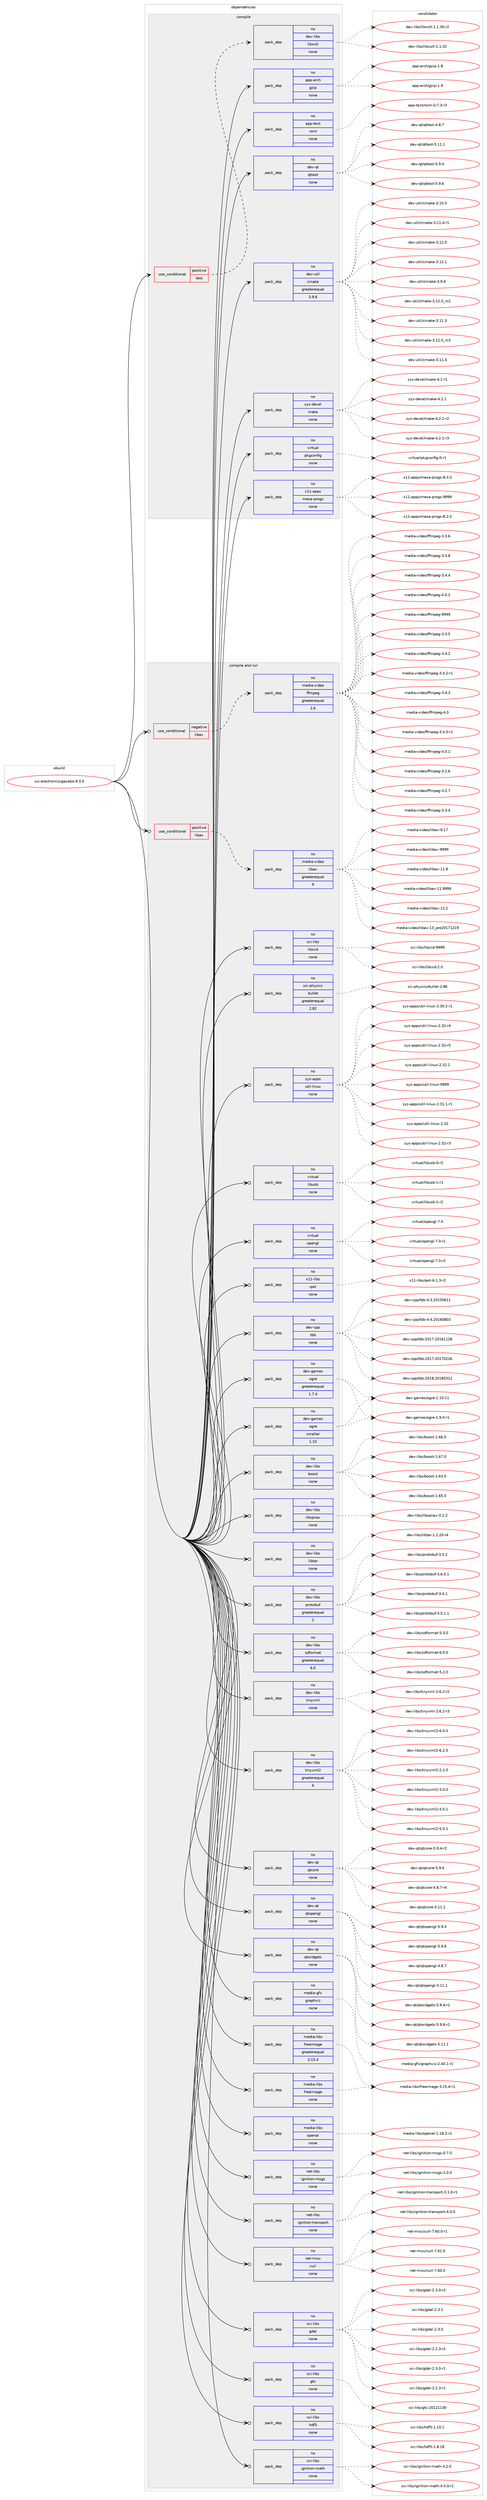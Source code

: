 digraph prolog {

# *************
# Graph options
# *************

newrank=true;
concentrate=true;
compound=true;
graph [rankdir=LR,fontname=Helvetica,fontsize=10,ranksep=1.5];#, ranksep=2.5, nodesep=0.2];
edge  [arrowhead=vee];
node  [fontname=Helvetica,fontsize=10];

# **********
# The ebuild
# **********

subgraph cluster_leftcol {
color=gray;
rank=same;
label=<<i>ebuild</i>>;
id [label="sci-electronics/gazebo-9.3.0", color=red, width=4, href="../sci-electronics/gazebo-9.3.0.svg"];
}

# ****************
# The dependencies
# ****************

subgraph cluster_midcol {
color=gray;
label=<<i>dependencies</i>>;
subgraph cluster_compile {
fillcolor="#eeeeee";
style=filled;
label=<<i>compile</i>>;
subgraph cond61 {
dependency268 [label=<<TABLE BORDER="0" CELLBORDER="1" CELLSPACING="0" CELLPADDING="4"><TR><TD ROWSPAN="3" CELLPADDING="10">use_conditional</TD></TR><TR><TD>positive</TD></TR><TR><TD>test</TD></TR></TABLE>>, shape=none, color=red];
subgraph pack205 {
dependency269 [label=<<TABLE BORDER="0" CELLBORDER="1" CELLSPACING="0" CELLPADDING="4" WIDTH="220"><TR><TD ROWSPAN="6" CELLPADDING="30">pack_dep</TD></TR><TR><TD WIDTH="110">no</TD></TR><TR><TD>dev-libs</TD></TR><TR><TD>libxslt</TD></TR><TR><TD>none</TD></TR><TR><TD></TD></TR></TABLE>>, shape=none, color=blue];
}
dependency268:e -> dependency269:w [weight=20,style="dashed",arrowhead="vee"];
}
id:e -> dependency268:w [weight=20,style="solid",arrowhead="vee"];
subgraph pack206 {
dependency270 [label=<<TABLE BORDER="0" CELLBORDER="1" CELLSPACING="0" CELLPADDING="4" WIDTH="220"><TR><TD ROWSPAN="6" CELLPADDING="30">pack_dep</TD></TR><TR><TD WIDTH="110">no</TD></TR><TR><TD>app-arch</TD></TR><TR><TD>gzip</TD></TR><TR><TD>none</TD></TR><TR><TD></TD></TR></TABLE>>, shape=none, color=blue];
}
id:e -> dependency270:w [weight=20,style="solid",arrowhead="vee"];
subgraph pack207 {
dependency271 [label=<<TABLE BORDER="0" CELLBORDER="1" CELLSPACING="0" CELLPADDING="4" WIDTH="220"><TR><TD ROWSPAN="6" CELLPADDING="30">pack_dep</TD></TR><TR><TD WIDTH="110">no</TD></TR><TR><TD>app-text</TD></TR><TR><TD>ronn</TD></TR><TR><TD>none</TD></TR><TR><TD></TD></TR></TABLE>>, shape=none, color=blue];
}
id:e -> dependency271:w [weight=20,style="solid",arrowhead="vee"];
subgraph pack208 {
dependency272 [label=<<TABLE BORDER="0" CELLBORDER="1" CELLSPACING="0" CELLPADDING="4" WIDTH="220"><TR><TD ROWSPAN="6" CELLPADDING="30">pack_dep</TD></TR><TR><TD WIDTH="110">no</TD></TR><TR><TD>dev-qt</TD></TR><TR><TD>qttest</TD></TR><TR><TD>none</TD></TR><TR><TD></TD></TR></TABLE>>, shape=none, color=blue];
}
id:e -> dependency272:w [weight=20,style="solid",arrowhead="vee"];
subgraph pack209 {
dependency273 [label=<<TABLE BORDER="0" CELLBORDER="1" CELLSPACING="0" CELLPADDING="4" WIDTH="220"><TR><TD ROWSPAN="6" CELLPADDING="30">pack_dep</TD></TR><TR><TD WIDTH="110">no</TD></TR><TR><TD>dev-util</TD></TR><TR><TD>cmake</TD></TR><TR><TD>greaterequal</TD></TR><TR><TD>3.9.6</TD></TR></TABLE>>, shape=none, color=blue];
}
id:e -> dependency273:w [weight=20,style="solid",arrowhead="vee"];
subgraph pack210 {
dependency274 [label=<<TABLE BORDER="0" CELLBORDER="1" CELLSPACING="0" CELLPADDING="4" WIDTH="220"><TR><TD ROWSPAN="6" CELLPADDING="30">pack_dep</TD></TR><TR><TD WIDTH="110">no</TD></TR><TR><TD>sys-devel</TD></TR><TR><TD>make</TD></TR><TR><TD>none</TD></TR><TR><TD></TD></TR></TABLE>>, shape=none, color=blue];
}
id:e -> dependency274:w [weight=20,style="solid",arrowhead="vee"];
subgraph pack211 {
dependency275 [label=<<TABLE BORDER="0" CELLBORDER="1" CELLSPACING="0" CELLPADDING="4" WIDTH="220"><TR><TD ROWSPAN="6" CELLPADDING="30">pack_dep</TD></TR><TR><TD WIDTH="110">no</TD></TR><TR><TD>virtual</TD></TR><TR><TD>pkgconfig</TD></TR><TR><TD>none</TD></TR><TR><TD></TD></TR></TABLE>>, shape=none, color=blue];
}
id:e -> dependency275:w [weight=20,style="solid",arrowhead="vee"];
subgraph pack212 {
dependency276 [label=<<TABLE BORDER="0" CELLBORDER="1" CELLSPACING="0" CELLPADDING="4" WIDTH="220"><TR><TD ROWSPAN="6" CELLPADDING="30">pack_dep</TD></TR><TR><TD WIDTH="110">no</TD></TR><TR><TD>x11-apps</TD></TR><TR><TD>mesa-progs</TD></TR><TR><TD>none</TD></TR><TR><TD></TD></TR></TABLE>>, shape=none, color=blue];
}
id:e -> dependency276:w [weight=20,style="solid",arrowhead="vee"];
}
subgraph cluster_compileandrun {
fillcolor="#eeeeee";
style=filled;
label=<<i>compile and run</i>>;
subgraph cond62 {
dependency277 [label=<<TABLE BORDER="0" CELLBORDER="1" CELLSPACING="0" CELLPADDING="4"><TR><TD ROWSPAN="3" CELLPADDING="10">use_conditional</TD></TR><TR><TD>negative</TD></TR><TR><TD>libav</TD></TR></TABLE>>, shape=none, color=red];
subgraph pack213 {
dependency278 [label=<<TABLE BORDER="0" CELLBORDER="1" CELLSPACING="0" CELLPADDING="4" WIDTH="220"><TR><TD ROWSPAN="6" CELLPADDING="30">pack_dep</TD></TR><TR><TD WIDTH="110">no</TD></TR><TR><TD>media-video</TD></TR><TR><TD>ffmpeg</TD></TR><TR><TD>greaterequal</TD></TR><TR><TD>2.6</TD></TR></TABLE>>, shape=none, color=blue];
}
dependency277:e -> dependency278:w [weight=20,style="dashed",arrowhead="vee"];
}
id:e -> dependency277:w [weight=20,style="solid",arrowhead="odotvee"];
subgraph cond63 {
dependency279 [label=<<TABLE BORDER="0" CELLBORDER="1" CELLSPACING="0" CELLPADDING="4"><TR><TD ROWSPAN="3" CELLPADDING="10">use_conditional</TD></TR><TR><TD>positive</TD></TR><TR><TD>libav</TD></TR></TABLE>>, shape=none, color=red];
subgraph pack214 {
dependency280 [label=<<TABLE BORDER="0" CELLBORDER="1" CELLSPACING="0" CELLPADDING="4" WIDTH="220"><TR><TD ROWSPAN="6" CELLPADDING="30">pack_dep</TD></TR><TR><TD WIDTH="110">no</TD></TR><TR><TD>media-video</TD></TR><TR><TD>libav</TD></TR><TR><TD>greaterequal</TD></TR><TR><TD>9</TD></TR></TABLE>>, shape=none, color=blue];
}
dependency279:e -> dependency280:w [weight=20,style="dashed",arrowhead="vee"];
}
id:e -> dependency279:w [weight=20,style="solid",arrowhead="odotvee"];
subgraph pack215 {
dependency281 [label=<<TABLE BORDER="0" CELLBORDER="1" CELLSPACING="0" CELLPADDING="4" WIDTH="220"><TR><TD ROWSPAN="6" CELLPADDING="30">pack_dep</TD></TR><TR><TD WIDTH="110">no</TD></TR><TR><TD>dev-cpp</TD></TR><TR><TD>tbb</TD></TR><TR><TD>none</TD></TR><TR><TD></TD></TR></TABLE>>, shape=none, color=blue];
}
id:e -> dependency281:w [weight=20,style="solid",arrowhead="odotvee"];
subgraph pack216 {
dependency282 [label=<<TABLE BORDER="0" CELLBORDER="1" CELLSPACING="0" CELLPADDING="4" WIDTH="220"><TR><TD ROWSPAN="6" CELLPADDING="30">pack_dep</TD></TR><TR><TD WIDTH="110">no</TD></TR><TR><TD>dev-games</TD></TR><TR><TD>ogre</TD></TR><TR><TD>greaterequal</TD></TR><TR><TD>1.7.4</TD></TR></TABLE>>, shape=none, color=blue];
}
id:e -> dependency282:w [weight=20,style="solid",arrowhead="odotvee"];
subgraph pack217 {
dependency283 [label=<<TABLE BORDER="0" CELLBORDER="1" CELLSPACING="0" CELLPADDING="4" WIDTH="220"><TR><TD ROWSPAN="6" CELLPADDING="30">pack_dep</TD></TR><TR><TD WIDTH="110">no</TD></TR><TR><TD>dev-games</TD></TR><TR><TD>ogre</TD></TR><TR><TD>smaller</TD></TR><TR><TD>1.10</TD></TR></TABLE>>, shape=none, color=blue];
}
id:e -> dependency283:w [weight=20,style="solid",arrowhead="odotvee"];
subgraph pack218 {
dependency284 [label=<<TABLE BORDER="0" CELLBORDER="1" CELLSPACING="0" CELLPADDING="4" WIDTH="220"><TR><TD ROWSPAN="6" CELLPADDING="30">pack_dep</TD></TR><TR><TD WIDTH="110">no</TD></TR><TR><TD>dev-libs</TD></TR><TR><TD>boost</TD></TR><TR><TD>none</TD></TR><TR><TD></TD></TR></TABLE>>, shape=none, color=blue];
}
id:e -> dependency284:w [weight=20,style="solid",arrowhead="odotvee"];
subgraph pack219 {
dependency285 [label=<<TABLE BORDER="0" CELLBORDER="1" CELLSPACING="0" CELLPADDING="4" WIDTH="220"><TR><TD ROWSPAN="6" CELLPADDING="30">pack_dep</TD></TR><TR><TD WIDTH="110">no</TD></TR><TR><TD>dev-libs</TD></TR><TR><TD>libspnav</TD></TR><TR><TD>none</TD></TR><TR><TD></TD></TR></TABLE>>, shape=none, color=blue];
}
id:e -> dependency285:w [weight=20,style="solid",arrowhead="odotvee"];
subgraph pack220 {
dependency286 [label=<<TABLE BORDER="0" CELLBORDER="1" CELLSPACING="0" CELLPADDING="4" WIDTH="220"><TR><TD ROWSPAN="6" CELLPADDING="30">pack_dep</TD></TR><TR><TD WIDTH="110">no</TD></TR><TR><TD>dev-libs</TD></TR><TR><TD>libtar</TD></TR><TR><TD>none</TD></TR><TR><TD></TD></TR></TABLE>>, shape=none, color=blue];
}
id:e -> dependency286:w [weight=20,style="solid",arrowhead="odotvee"];
subgraph pack221 {
dependency287 [label=<<TABLE BORDER="0" CELLBORDER="1" CELLSPACING="0" CELLPADDING="4" WIDTH="220"><TR><TD ROWSPAN="6" CELLPADDING="30">pack_dep</TD></TR><TR><TD WIDTH="110">no</TD></TR><TR><TD>dev-libs</TD></TR><TR><TD>protobuf</TD></TR><TR><TD>greaterequal</TD></TR><TR><TD>2</TD></TR></TABLE>>, shape=none, color=blue];
}
id:e -> dependency287:w [weight=20,style="solid",arrowhead="odotvee"];
subgraph pack222 {
dependency288 [label=<<TABLE BORDER="0" CELLBORDER="1" CELLSPACING="0" CELLPADDING="4" WIDTH="220"><TR><TD ROWSPAN="6" CELLPADDING="30">pack_dep</TD></TR><TR><TD WIDTH="110">no</TD></TR><TR><TD>dev-libs</TD></TR><TR><TD>sdformat</TD></TR><TR><TD>greaterequal</TD></TR><TR><TD>6.0</TD></TR></TABLE>>, shape=none, color=blue];
}
id:e -> dependency288:w [weight=20,style="solid",arrowhead="odotvee"];
subgraph pack223 {
dependency289 [label=<<TABLE BORDER="0" CELLBORDER="1" CELLSPACING="0" CELLPADDING="4" WIDTH="220"><TR><TD ROWSPAN="6" CELLPADDING="30">pack_dep</TD></TR><TR><TD WIDTH="110">no</TD></TR><TR><TD>dev-libs</TD></TR><TR><TD>tinyxml</TD></TR><TR><TD>none</TD></TR><TR><TD></TD></TR></TABLE>>, shape=none, color=blue];
}
id:e -> dependency289:w [weight=20,style="solid",arrowhead="odotvee"];
subgraph pack224 {
dependency290 [label=<<TABLE BORDER="0" CELLBORDER="1" CELLSPACING="0" CELLPADDING="4" WIDTH="220"><TR><TD ROWSPAN="6" CELLPADDING="30">pack_dep</TD></TR><TR><TD WIDTH="110">no</TD></TR><TR><TD>dev-libs</TD></TR><TR><TD>tinyxml2</TD></TR><TR><TD>greaterequal</TD></TR><TR><TD>6</TD></TR></TABLE>>, shape=none, color=blue];
}
id:e -> dependency290:w [weight=20,style="solid",arrowhead="odotvee"];
subgraph pack225 {
dependency291 [label=<<TABLE BORDER="0" CELLBORDER="1" CELLSPACING="0" CELLPADDING="4" WIDTH="220"><TR><TD ROWSPAN="6" CELLPADDING="30">pack_dep</TD></TR><TR><TD WIDTH="110">no</TD></TR><TR><TD>dev-qt</TD></TR><TR><TD>qtcore</TD></TR><TR><TD>none</TD></TR><TR><TD></TD></TR></TABLE>>, shape=none, color=blue];
}
id:e -> dependency291:w [weight=20,style="solid",arrowhead="odotvee"];
subgraph pack226 {
dependency292 [label=<<TABLE BORDER="0" CELLBORDER="1" CELLSPACING="0" CELLPADDING="4" WIDTH="220"><TR><TD ROWSPAN="6" CELLPADDING="30">pack_dep</TD></TR><TR><TD WIDTH="110">no</TD></TR><TR><TD>dev-qt</TD></TR><TR><TD>qtopengl</TD></TR><TR><TD>none</TD></TR><TR><TD></TD></TR></TABLE>>, shape=none, color=blue];
}
id:e -> dependency292:w [weight=20,style="solid",arrowhead="odotvee"];
subgraph pack227 {
dependency293 [label=<<TABLE BORDER="0" CELLBORDER="1" CELLSPACING="0" CELLPADDING="4" WIDTH="220"><TR><TD ROWSPAN="6" CELLPADDING="30">pack_dep</TD></TR><TR><TD WIDTH="110">no</TD></TR><TR><TD>dev-qt</TD></TR><TR><TD>qtwidgets</TD></TR><TR><TD>none</TD></TR><TR><TD></TD></TR></TABLE>>, shape=none, color=blue];
}
id:e -> dependency293:w [weight=20,style="solid",arrowhead="odotvee"];
subgraph pack228 {
dependency294 [label=<<TABLE BORDER="0" CELLBORDER="1" CELLSPACING="0" CELLPADDING="4" WIDTH="220"><TR><TD ROWSPAN="6" CELLPADDING="30">pack_dep</TD></TR><TR><TD WIDTH="110">no</TD></TR><TR><TD>media-gfx</TD></TR><TR><TD>graphviz</TD></TR><TR><TD>none</TD></TR><TR><TD></TD></TR></TABLE>>, shape=none, color=blue];
}
id:e -> dependency294:w [weight=20,style="solid",arrowhead="odotvee"];
subgraph pack229 {
dependency295 [label=<<TABLE BORDER="0" CELLBORDER="1" CELLSPACING="0" CELLPADDING="4" WIDTH="220"><TR><TD ROWSPAN="6" CELLPADDING="30">pack_dep</TD></TR><TR><TD WIDTH="110">no</TD></TR><TR><TD>media-libs</TD></TR><TR><TD>freeimage</TD></TR><TR><TD>greaterequal</TD></TR><TR><TD>3.15.4</TD></TR></TABLE>>, shape=none, color=blue];
}
id:e -> dependency295:w [weight=20,style="solid",arrowhead="odotvee"];
subgraph pack230 {
dependency296 [label=<<TABLE BORDER="0" CELLBORDER="1" CELLSPACING="0" CELLPADDING="4" WIDTH="220"><TR><TD ROWSPAN="6" CELLPADDING="30">pack_dep</TD></TR><TR><TD WIDTH="110">no</TD></TR><TR><TD>media-libs</TD></TR><TR><TD>freeimage</TD></TR><TR><TD>none</TD></TR><TR><TD></TD></TR></TABLE>>, shape=none, color=blue];
}
id:e -> dependency296:w [weight=20,style="solid",arrowhead="odotvee"];
subgraph pack231 {
dependency297 [label=<<TABLE BORDER="0" CELLBORDER="1" CELLSPACING="0" CELLPADDING="4" WIDTH="220"><TR><TD ROWSPAN="6" CELLPADDING="30">pack_dep</TD></TR><TR><TD WIDTH="110">no</TD></TR><TR><TD>media-libs</TD></TR><TR><TD>openal</TD></TR><TR><TD>none</TD></TR><TR><TD></TD></TR></TABLE>>, shape=none, color=blue];
}
id:e -> dependency297:w [weight=20,style="solid",arrowhead="odotvee"];
subgraph pack232 {
dependency298 [label=<<TABLE BORDER="0" CELLBORDER="1" CELLSPACING="0" CELLPADDING="4" WIDTH="220"><TR><TD ROWSPAN="6" CELLPADDING="30">pack_dep</TD></TR><TR><TD WIDTH="110">no</TD></TR><TR><TD>net-libs</TD></TR><TR><TD>ignition-msgs</TD></TR><TR><TD>none</TD></TR><TR><TD></TD></TR></TABLE>>, shape=none, color=blue];
}
id:e -> dependency298:w [weight=20,style="solid",arrowhead="odotvee"];
subgraph pack233 {
dependency299 [label=<<TABLE BORDER="0" CELLBORDER="1" CELLSPACING="0" CELLPADDING="4" WIDTH="220"><TR><TD ROWSPAN="6" CELLPADDING="30">pack_dep</TD></TR><TR><TD WIDTH="110">no</TD></TR><TR><TD>net-libs</TD></TR><TR><TD>ignition-transport</TD></TR><TR><TD>none</TD></TR><TR><TD></TD></TR></TABLE>>, shape=none, color=blue];
}
id:e -> dependency299:w [weight=20,style="solid",arrowhead="odotvee"];
subgraph pack234 {
dependency300 [label=<<TABLE BORDER="0" CELLBORDER="1" CELLSPACING="0" CELLPADDING="4" WIDTH="220"><TR><TD ROWSPAN="6" CELLPADDING="30">pack_dep</TD></TR><TR><TD WIDTH="110">no</TD></TR><TR><TD>net-misc</TD></TR><TR><TD>curl</TD></TR><TR><TD>none</TD></TR><TR><TD></TD></TR></TABLE>>, shape=none, color=blue];
}
id:e -> dependency300:w [weight=20,style="solid",arrowhead="odotvee"];
subgraph pack235 {
dependency301 [label=<<TABLE BORDER="0" CELLBORDER="1" CELLSPACING="0" CELLPADDING="4" WIDTH="220"><TR><TD ROWSPAN="6" CELLPADDING="30">pack_dep</TD></TR><TR><TD WIDTH="110">no</TD></TR><TR><TD>sci-libs</TD></TR><TR><TD>gdal</TD></TR><TR><TD>none</TD></TR><TR><TD></TD></TR></TABLE>>, shape=none, color=blue];
}
id:e -> dependency301:w [weight=20,style="solid",arrowhead="odotvee"];
subgraph pack236 {
dependency302 [label=<<TABLE BORDER="0" CELLBORDER="1" CELLSPACING="0" CELLPADDING="4" WIDTH="220"><TR><TD ROWSPAN="6" CELLPADDING="30">pack_dep</TD></TR><TR><TD WIDTH="110">no</TD></TR><TR><TD>sci-libs</TD></TR><TR><TD>gts</TD></TR><TR><TD>none</TD></TR><TR><TD></TD></TR></TABLE>>, shape=none, color=blue];
}
id:e -> dependency302:w [weight=20,style="solid",arrowhead="odotvee"];
subgraph pack237 {
dependency303 [label=<<TABLE BORDER="0" CELLBORDER="1" CELLSPACING="0" CELLPADDING="4" WIDTH="220"><TR><TD ROWSPAN="6" CELLPADDING="30">pack_dep</TD></TR><TR><TD WIDTH="110">no</TD></TR><TR><TD>sci-libs</TD></TR><TR><TD>hdf5</TD></TR><TR><TD>none</TD></TR><TR><TD></TD></TR></TABLE>>, shape=none, color=blue];
}
id:e -> dependency303:w [weight=20,style="solid",arrowhead="odotvee"];
subgraph pack238 {
dependency304 [label=<<TABLE BORDER="0" CELLBORDER="1" CELLSPACING="0" CELLPADDING="4" WIDTH="220"><TR><TD ROWSPAN="6" CELLPADDING="30">pack_dep</TD></TR><TR><TD WIDTH="110">no</TD></TR><TR><TD>sci-libs</TD></TR><TR><TD>ignition-math</TD></TR><TR><TD>none</TD></TR><TR><TD></TD></TR></TABLE>>, shape=none, color=blue];
}
id:e -> dependency304:w [weight=20,style="solid",arrowhead="odotvee"];
subgraph pack239 {
dependency305 [label=<<TABLE BORDER="0" CELLBORDER="1" CELLSPACING="0" CELLPADDING="4" WIDTH="220"><TR><TD ROWSPAN="6" CELLPADDING="30">pack_dep</TD></TR><TR><TD WIDTH="110">no</TD></TR><TR><TD>sci-libs</TD></TR><TR><TD>libccd</TD></TR><TR><TD>none</TD></TR><TR><TD></TD></TR></TABLE>>, shape=none, color=blue];
}
id:e -> dependency305:w [weight=20,style="solid",arrowhead="odotvee"];
subgraph pack240 {
dependency306 [label=<<TABLE BORDER="0" CELLBORDER="1" CELLSPACING="0" CELLPADDING="4" WIDTH="220"><TR><TD ROWSPAN="6" CELLPADDING="30">pack_dep</TD></TR><TR><TD WIDTH="110">no</TD></TR><TR><TD>sci-physics</TD></TR><TR><TD>bullet</TD></TR><TR><TD>greaterequal</TD></TR><TR><TD>2.82</TD></TR></TABLE>>, shape=none, color=blue];
}
id:e -> dependency306:w [weight=20,style="solid",arrowhead="odotvee"];
subgraph pack241 {
dependency307 [label=<<TABLE BORDER="0" CELLBORDER="1" CELLSPACING="0" CELLPADDING="4" WIDTH="220"><TR><TD ROWSPAN="6" CELLPADDING="30">pack_dep</TD></TR><TR><TD WIDTH="110">no</TD></TR><TR><TD>sys-apps</TD></TR><TR><TD>util-linux</TD></TR><TR><TD>none</TD></TR><TR><TD></TD></TR></TABLE>>, shape=none, color=blue];
}
id:e -> dependency307:w [weight=20,style="solid",arrowhead="odotvee"];
subgraph pack242 {
dependency308 [label=<<TABLE BORDER="0" CELLBORDER="1" CELLSPACING="0" CELLPADDING="4" WIDTH="220"><TR><TD ROWSPAN="6" CELLPADDING="30">pack_dep</TD></TR><TR><TD WIDTH="110">no</TD></TR><TR><TD>virtual</TD></TR><TR><TD>libusb</TD></TR><TR><TD>none</TD></TR><TR><TD></TD></TR></TABLE>>, shape=none, color=blue];
}
id:e -> dependency308:w [weight=20,style="solid",arrowhead="odotvee"];
subgraph pack243 {
dependency309 [label=<<TABLE BORDER="0" CELLBORDER="1" CELLSPACING="0" CELLPADDING="4" WIDTH="220"><TR><TD ROWSPAN="6" CELLPADDING="30">pack_dep</TD></TR><TR><TD WIDTH="110">no</TD></TR><TR><TD>virtual</TD></TR><TR><TD>opengl</TD></TR><TR><TD>none</TD></TR><TR><TD></TD></TR></TABLE>>, shape=none, color=blue];
}
id:e -> dependency309:w [weight=20,style="solid",arrowhead="odotvee"];
subgraph pack244 {
dependency310 [label=<<TABLE BORDER="0" CELLBORDER="1" CELLSPACING="0" CELLPADDING="4" WIDTH="220"><TR><TD ROWSPAN="6" CELLPADDING="30">pack_dep</TD></TR><TR><TD WIDTH="110">no</TD></TR><TR><TD>x11-libs</TD></TR><TR><TD>qwt</TD></TR><TR><TD>none</TD></TR><TR><TD></TD></TR></TABLE>>, shape=none, color=blue];
}
id:e -> dependency310:w [weight=20,style="solid",arrowhead="odotvee"];
}
subgraph cluster_run {
fillcolor="#eeeeee";
style=filled;
label=<<i>run</i>>;
}
}

# **************
# The candidates
# **************

subgraph cluster_choices {
rank=same;
color=gray;
label=<<i>candidates</i>>;

subgraph choice205 {
color=black;
nodesep=1;
choice10010111845108105981154710810598120115108116454946494651484511450 [label="dev-libs/libxslt-1.1.30-r2", color=red, width=4,href="../dev-libs/libxslt-1.1.30-r2.svg"];
choice1001011184510810598115471081059812011510811645494649465150 [label="dev-libs/libxslt-1.1.32", color=red, width=4,href="../dev-libs/libxslt-1.1.32.svg"];
dependency269:e -> choice10010111845108105981154710810598120115108116454946494651484511450:w [style=dotted,weight="100"];
dependency269:e -> choice1001011184510810598115471081059812011510811645494649465150:w [style=dotted,weight="100"];
}
subgraph choice206 {
color=black;
nodesep=1;
choice971121124597114991044710312210511245494656 [label="app-arch/gzip-1.8", color=red, width=4,href="../app-arch/gzip-1.8.svg"];
choice971121124597114991044710312210511245494657 [label="app-arch/gzip-1.9", color=red, width=4,href="../app-arch/gzip-1.9.svg"];
dependency270:e -> choice971121124597114991044710312210511245494656:w [style=dotted,weight="100"];
dependency270:e -> choice971121124597114991044710312210511245494657:w [style=dotted,weight="100"];
}
subgraph choice207 {
color=black;
nodesep=1;
choice9711211245116101120116471141111101104548465546514511451 [label="app-text/ronn-0.7.3-r3", color=red, width=4,href="../app-text/ronn-0.7.3-r3.svg"];
dependency271:e -> choice9711211245116101120116471141111101104548465546514511451:w [style=dotted,weight="100"];
}
subgraph choice208 {
color=black;
nodesep=1;
choice1001011184511311647113116116101115116455246564655 [label="dev-qt/qttest-4.8.7", color=red, width=4,href="../dev-qt/qttest-4.8.7.svg"];
choice100101118451131164711311611610111511645534649494649 [label="dev-qt/qttest-5.11.1", color=red, width=4,href="../dev-qt/qttest-5.11.1.svg"];
choice1001011184511311647113116116101115116455346574652 [label="dev-qt/qttest-5.9.4", color=red, width=4,href="../dev-qt/qttest-5.9.4.svg"];
choice1001011184511311647113116116101115116455346574654 [label="dev-qt/qttest-5.9.6", color=red, width=4,href="../dev-qt/qttest-5.9.6.svg"];
dependency272:e -> choice1001011184511311647113116116101115116455246564655:w [style=dotted,weight="100"];
dependency272:e -> choice100101118451131164711311611610111511645534649494649:w [style=dotted,weight="100"];
dependency272:e -> choice1001011184511311647113116116101115116455346574652:w [style=dotted,weight="100"];
dependency272:e -> choice1001011184511311647113116116101115116455346574654:w [style=dotted,weight="100"];
}
subgraph choice209 {
color=black;
nodesep=1;
choice1001011184511711610510847991099710710145514649504648951149950 [label="dev-util/cmake-3.12.0_rc2", color=red, width=4,href="../dev-util/cmake-3.12.0_rc2.svg"];
choice1001011184511711610510847991099710710145514649494651 [label="dev-util/cmake-3.11.3", color=red, width=4,href="../dev-util/cmake-3.11.3.svg"];
choice1001011184511711610510847991099710710145514649504648951149951 [label="dev-util/cmake-3.12.0_rc3", color=red, width=4,href="../dev-util/cmake-3.12.0_rc3.svg"];
choice1001011184511711610510847991099710710145514649494652 [label="dev-util/cmake-3.11.4", color=red, width=4,href="../dev-util/cmake-3.11.4.svg"];
choice1001011184511711610510847991099710710145514649484651 [label="dev-util/cmake-3.10.3", color=red, width=4,href="../dev-util/cmake-3.10.3.svg"];
choice10010111845117116105108479910997107101455146494946524511449 [label="dev-util/cmake-3.11.4-r1", color=red, width=4,href="../dev-util/cmake-3.11.4-r1.svg"];
choice1001011184511711610510847991099710710145514649504648 [label="dev-util/cmake-3.12.0", color=red, width=4,href="../dev-util/cmake-3.12.0.svg"];
choice1001011184511711610510847991099710710145514649504649 [label="dev-util/cmake-3.12.1", color=red, width=4,href="../dev-util/cmake-3.12.1.svg"];
choice10010111845117116105108479910997107101455146574654 [label="dev-util/cmake-3.9.6", color=red, width=4,href="../dev-util/cmake-3.9.6.svg"];
dependency273:e -> choice1001011184511711610510847991099710710145514649504648951149950:w [style=dotted,weight="100"];
dependency273:e -> choice1001011184511711610510847991099710710145514649494651:w [style=dotted,weight="100"];
dependency273:e -> choice1001011184511711610510847991099710710145514649504648951149951:w [style=dotted,weight="100"];
dependency273:e -> choice1001011184511711610510847991099710710145514649494652:w [style=dotted,weight="100"];
dependency273:e -> choice1001011184511711610510847991099710710145514649484651:w [style=dotted,weight="100"];
dependency273:e -> choice10010111845117116105108479910997107101455146494946524511449:w [style=dotted,weight="100"];
dependency273:e -> choice1001011184511711610510847991099710710145514649504648:w [style=dotted,weight="100"];
dependency273:e -> choice1001011184511711610510847991099710710145514649504649:w [style=dotted,weight="100"];
dependency273:e -> choice10010111845117116105108479910997107101455146574654:w [style=dotted,weight="100"];
}
subgraph choice210 {
color=black;
nodesep=1;
choice115121115451001011181011084710997107101455246494511449 [label="sys-devel/make-4.1-r1", color=red, width=4,href="../sys-devel/make-4.1-r1.svg"];
choice115121115451001011181011084710997107101455246504649 [label="sys-devel/make-4.2.1", color=red, width=4,href="../sys-devel/make-4.2.1.svg"];
choice1151211154510010111810110847109971071014552465046494511450 [label="sys-devel/make-4.2.1-r2", color=red, width=4,href="../sys-devel/make-4.2.1-r2.svg"];
choice1151211154510010111810110847109971071014552465046494511451 [label="sys-devel/make-4.2.1-r3", color=red, width=4,href="../sys-devel/make-4.2.1-r3.svg"];
dependency274:e -> choice115121115451001011181011084710997107101455246494511449:w [style=dotted,weight="100"];
dependency274:e -> choice115121115451001011181011084710997107101455246504649:w [style=dotted,weight="100"];
dependency274:e -> choice1151211154510010111810110847109971071014552465046494511450:w [style=dotted,weight="100"];
dependency274:e -> choice1151211154510010111810110847109971071014552465046494511451:w [style=dotted,weight="100"];
}
subgraph choice211 {
color=black;
nodesep=1;
choice11810511411611797108471121071039911111010210510345484511449 [label="virtual/pkgconfig-0-r1", color=red, width=4,href="../virtual/pkgconfig-0-r1.svg"];
dependency275:e -> choice11810511411611797108471121071039911111010210510345484511449:w [style=dotted,weight="100"];
}
subgraph choice212 {
color=black;
nodesep=1;
choice12049494597112112115471091011159745112114111103115455646504648 [label="x11-apps/mesa-progs-8.2.0", color=red, width=4,href="../x11-apps/mesa-progs-8.2.0.svg"];
choice12049494597112112115471091011159745112114111103115455646514648 [label="x11-apps/mesa-progs-8.3.0", color=red, width=4,href="../x11-apps/mesa-progs-8.3.0.svg"];
choice120494945971121121154710910111597451121141111031154557575757 [label="x11-apps/mesa-progs-9999", color=red, width=4,href="../x11-apps/mesa-progs-9999.svg"];
dependency276:e -> choice12049494597112112115471091011159745112114111103115455646504648:w [style=dotted,weight="100"];
dependency276:e -> choice12049494597112112115471091011159745112114111103115455646514648:w [style=dotted,weight="100"];
dependency276:e -> choice120494945971121121154710910111597451121141111031154557575757:w [style=dotted,weight="100"];
}
subgraph choice213 {
color=black;
nodesep=1;
choice109101100105974511810510010111147102102109112101103455146514653 [label="media-video/ffmpeg-3.3.5", color=red, width=4,href="../media-video/ffmpeg-3.3.5.svg"];
choice109101100105974511810510010111147102102109112101103455146524650 [label="media-video/ffmpeg-3.4.2", color=red, width=4,href="../media-video/ffmpeg-3.4.2.svg"];
choice1091011001059745118105100101111471021021091121011034551465246504511449 [label="media-video/ffmpeg-3.4.2-r1", color=red, width=4,href="../media-video/ffmpeg-3.4.2-r1.svg"];
choice109101100105974511810510010111147102102109112101103455146524651 [label="media-video/ffmpeg-3.4.3", color=red, width=4,href="../media-video/ffmpeg-3.4.3.svg"];
choice10910110010597451181051001011114710210210911210110345524648 [label="media-video/ffmpeg-4.0", color=red, width=4,href="../media-video/ffmpeg-4.0.svg"];
choice1091011001059745118105100101111471021021091121011034551465246514511449 [label="media-video/ffmpeg-3.4.3-r1", color=red, width=4,href="../media-video/ffmpeg-3.4.3-r1.svg"];
choice109101100105974511810510010111147102102109112101103455246484649 [label="media-video/ffmpeg-4.0.1", color=red, width=4,href="../media-video/ffmpeg-4.0.1.svg"];
choice109101100105974511810510010111147102102109112101103455146504654 [label="media-video/ffmpeg-3.2.6", color=red, width=4,href="../media-video/ffmpeg-3.2.6.svg"];
choice109101100105974511810510010111147102102109112101103455146504655 [label="media-video/ffmpeg-3.2.7", color=red, width=4,href="../media-video/ffmpeg-3.2.7.svg"];
choice109101100105974511810510010111147102102109112101103455146514652 [label="media-video/ffmpeg-3.3.4", color=red, width=4,href="../media-video/ffmpeg-3.3.4.svg"];
choice109101100105974511810510010111147102102109112101103455146514654 [label="media-video/ffmpeg-3.3.6", color=red, width=4,href="../media-video/ffmpeg-3.3.6.svg"];
choice109101100105974511810510010111147102102109112101103455146514656 [label="media-video/ffmpeg-3.3.8", color=red, width=4,href="../media-video/ffmpeg-3.3.8.svg"];
choice109101100105974511810510010111147102102109112101103455146524652 [label="media-video/ffmpeg-3.4.4", color=red, width=4,href="../media-video/ffmpeg-3.4.4.svg"];
choice109101100105974511810510010111147102102109112101103455246484650 [label="media-video/ffmpeg-4.0.2", color=red, width=4,href="../media-video/ffmpeg-4.0.2.svg"];
choice1091011001059745118105100101111471021021091121011034557575757 [label="media-video/ffmpeg-9999", color=red, width=4,href="../media-video/ffmpeg-9999.svg"];
dependency278:e -> choice109101100105974511810510010111147102102109112101103455146514653:w [style=dotted,weight="100"];
dependency278:e -> choice109101100105974511810510010111147102102109112101103455146524650:w [style=dotted,weight="100"];
dependency278:e -> choice1091011001059745118105100101111471021021091121011034551465246504511449:w [style=dotted,weight="100"];
dependency278:e -> choice109101100105974511810510010111147102102109112101103455146524651:w [style=dotted,weight="100"];
dependency278:e -> choice10910110010597451181051001011114710210210911210110345524648:w [style=dotted,weight="100"];
dependency278:e -> choice1091011001059745118105100101111471021021091121011034551465246514511449:w [style=dotted,weight="100"];
dependency278:e -> choice109101100105974511810510010111147102102109112101103455246484649:w [style=dotted,weight="100"];
dependency278:e -> choice109101100105974511810510010111147102102109112101103455146504654:w [style=dotted,weight="100"];
dependency278:e -> choice109101100105974511810510010111147102102109112101103455146504655:w [style=dotted,weight="100"];
dependency278:e -> choice109101100105974511810510010111147102102109112101103455146514652:w [style=dotted,weight="100"];
dependency278:e -> choice109101100105974511810510010111147102102109112101103455146514654:w [style=dotted,weight="100"];
dependency278:e -> choice109101100105974511810510010111147102102109112101103455146514656:w [style=dotted,weight="100"];
dependency278:e -> choice109101100105974511810510010111147102102109112101103455146524652:w [style=dotted,weight="100"];
dependency278:e -> choice109101100105974511810510010111147102102109112101103455246484650:w [style=dotted,weight="100"];
dependency278:e -> choice1091011001059745118105100101111471021021091121011034557575757:w [style=dotted,weight="100"];
}
subgraph choice214 {
color=black;
nodesep=1;
choice10910110010597451181051001011114710810598971184549494656 [label="media-video/libav-11.8", color=red, width=4,href="../media-video/libav-11.8.svg"];
choice10910110010597451181051001011114710810598971184549494657575757 [label="media-video/libav-11.9999", color=red, width=4,href="../media-video/libav-11.9999.svg"];
choice10910110010597451181051001011114710810598971184549504650 [label="media-video/libav-12.2", color=red, width=4,href="../media-video/libav-12.2.svg"];
choice1091011001059745118105100101111471081059897118454951951121141015048495549504957 [label="media-video/libav-13_pre20171219", color=red, width=4,href="../media-video/libav-13_pre20171219.svg"];
choice10910110010597451181051001011114710810598971184557464955 [label="media-video/libav-9.17", color=red, width=4,href="../media-video/libav-9.17.svg"];
choice10910110010597451181051001011114710810598971184557575757 [label="media-video/libav-9999", color=red, width=4,href="../media-video/libav-9999.svg"];
dependency280:e -> choice10910110010597451181051001011114710810598971184549494656:w [style=dotted,weight="100"];
dependency280:e -> choice10910110010597451181051001011114710810598971184549494657575757:w [style=dotted,weight="100"];
dependency280:e -> choice10910110010597451181051001011114710810598971184549504650:w [style=dotted,weight="100"];
dependency280:e -> choice1091011001059745118105100101111471081059897118454951951121141015048495549504957:w [style=dotted,weight="100"];
dependency280:e -> choice10910110010597451181051001011114710810598971184557464955:w [style=dotted,weight="100"];
dependency280:e -> choice10910110010597451181051001011114710810598971184557575757:w [style=dotted,weight="100"];
}
subgraph choice215 {
color=black;
nodesep=1;
choice10010111845991121124711698984550484955465048495449495056 [label="dev-cpp/tbb-2017.20161128", color=red, width=4,href="../dev-cpp/tbb-2017.20161128.svg"];
choice10010111845991121124711698984550484955465048495548505054 [label="dev-cpp/tbb-2017.20170226", color=red, width=4,href="../dev-cpp/tbb-2017.20170226.svg"];
choice10010111845991121124711698984550484956465048495648514950 [label="dev-cpp/tbb-2018.20180312", color=red, width=4,href="../dev-cpp/tbb-2018.20180312.svg"];
choice100101118459911211247116989845524651465048495348544949 [label="dev-cpp/tbb-4.3.20150611", color=red, width=4,href="../dev-cpp/tbb-4.3.20150611.svg"];
choice100101118459911211247116989845524652465048495448564851 [label="dev-cpp/tbb-4.4.20160803", color=red, width=4,href="../dev-cpp/tbb-4.4.20160803.svg"];
dependency281:e -> choice10010111845991121124711698984550484955465048495449495056:w [style=dotted,weight="100"];
dependency281:e -> choice10010111845991121124711698984550484955465048495548505054:w [style=dotted,weight="100"];
dependency281:e -> choice10010111845991121124711698984550484956465048495648514950:w [style=dotted,weight="100"];
dependency281:e -> choice100101118459911211247116989845524651465048495348544949:w [style=dotted,weight="100"];
dependency281:e -> choice100101118459911211247116989845524652465048495448564851:w [style=dotted,weight="100"];
}
subgraph choice216 {
color=black;
nodesep=1;
choice1001011184510397109101115471111031141014549464948464949 [label="dev-games/ogre-1.10.11", color=red, width=4,href="../dev-games/ogre-1.10.11.svg"];
choice1001011184510397109101115471111031141014549465746484511449 [label="dev-games/ogre-1.9.0-r1", color=red, width=4,href="../dev-games/ogre-1.9.0-r1.svg"];
dependency282:e -> choice1001011184510397109101115471111031141014549464948464949:w [style=dotted,weight="100"];
dependency282:e -> choice1001011184510397109101115471111031141014549465746484511449:w [style=dotted,weight="100"];
}
subgraph choice217 {
color=black;
nodesep=1;
choice1001011184510397109101115471111031141014549464948464949 [label="dev-games/ogre-1.10.11", color=red, width=4,href="../dev-games/ogre-1.10.11.svg"];
choice1001011184510397109101115471111031141014549465746484511449 [label="dev-games/ogre-1.9.0-r1", color=red, width=4,href="../dev-games/ogre-1.9.0-r1.svg"];
dependency283:e -> choice1001011184510397109101115471111031141014549464948464949:w [style=dotted,weight="100"];
dependency283:e -> choice1001011184510397109101115471111031141014549465746484511449:w [style=dotted,weight="100"];
}
subgraph choice218 {
color=black;
nodesep=1;
choice1001011184510810598115479811111111511645494654514648 [label="dev-libs/boost-1.63.0", color=red, width=4,href="../dev-libs/boost-1.63.0.svg"];
choice1001011184510810598115479811111111511645494654534648 [label="dev-libs/boost-1.65.0", color=red, width=4,href="../dev-libs/boost-1.65.0.svg"];
choice1001011184510810598115479811111111511645494654544648 [label="dev-libs/boost-1.66.0", color=red, width=4,href="../dev-libs/boost-1.66.0.svg"];
choice1001011184510810598115479811111111511645494654554648 [label="dev-libs/boost-1.67.0", color=red, width=4,href="../dev-libs/boost-1.67.0.svg"];
dependency284:e -> choice1001011184510810598115479811111111511645494654514648:w [style=dotted,weight="100"];
dependency284:e -> choice1001011184510810598115479811111111511645494654534648:w [style=dotted,weight="100"];
dependency284:e -> choice1001011184510810598115479811111111511645494654544648:w [style=dotted,weight="100"];
dependency284:e -> choice1001011184510810598115479811111111511645494654554648:w [style=dotted,weight="100"];
}
subgraph choice219 {
color=black;
nodesep=1;
choice1001011184510810598115471081059811511211097118454846504650 [label="dev-libs/libspnav-0.2.2", color=red, width=4,href="../dev-libs/libspnav-0.2.2.svg"];
dependency285:e -> choice1001011184510810598115471081059811511211097118454846504650:w [style=dotted,weight="100"];
}
subgraph choice220 {
color=black;
nodesep=1;
choice1001011184510810598115471081059811697114454946504650484511452 [label="dev-libs/libtar-1.2.20-r4", color=red, width=4,href="../dev-libs/libtar-1.2.20-r4.svg"];
dependency286:e -> choice1001011184510810598115471081059811697114454946504650484511452:w [style=dotted,weight="100"];
}
subgraph choice221 {
color=black;
nodesep=1;
choice10010111845108105981154711211411111611198117102455146524649 [label="dev-libs/protobuf-3.4.1", color=red, width=4,href="../dev-libs/protobuf-3.4.1.svg"];
choice100101118451081059811547112114111116111981171024551465346494649 [label="dev-libs/protobuf-3.5.1.1", color=red, width=4,href="../dev-libs/protobuf-3.5.1.1.svg"];
choice10010111845108105981154711211411111611198117102455146534650 [label="dev-libs/protobuf-3.5.2", color=red, width=4,href="../dev-libs/protobuf-3.5.2.svg"];
choice100101118451081059811547112114111116111981171024551465446484649 [label="dev-libs/protobuf-3.6.0.1", color=red, width=4,href="../dev-libs/protobuf-3.6.0.1.svg"];
dependency287:e -> choice10010111845108105981154711211411111611198117102455146524649:w [style=dotted,weight="100"];
dependency287:e -> choice100101118451081059811547112114111116111981171024551465346494649:w [style=dotted,weight="100"];
dependency287:e -> choice10010111845108105981154711211411111611198117102455146534650:w [style=dotted,weight="100"];
dependency287:e -> choice100101118451081059811547112114111116111981171024551465446484649:w [style=dotted,weight="100"];
}
subgraph choice222 {
color=black;
nodesep=1;
choice10010111845108105981154711510010211111410997116455346504648 [label="dev-libs/sdformat-5.2.0", color=red, width=4,href="../dev-libs/sdformat-5.2.0.svg"];
choice10010111845108105981154711510010211111410997116455346514648 [label="dev-libs/sdformat-5.3.0", color=red, width=4,href="../dev-libs/sdformat-5.3.0.svg"];
choice10010111845108105981154711510010211111410997116455446484648 [label="dev-libs/sdformat-6.0.0", color=red, width=4,href="../dev-libs/sdformat-6.0.0.svg"];
dependency288:e -> choice10010111845108105981154711510010211111410997116455346504648:w [style=dotted,weight="100"];
dependency288:e -> choice10010111845108105981154711510010211111410997116455346514648:w [style=dotted,weight="100"];
dependency288:e -> choice10010111845108105981154711510010211111410997116455446484648:w [style=dotted,weight="100"];
}
subgraph choice223 {
color=black;
nodesep=1;
choice1001011184510810598115471161051101211201091084550465446504511450 [label="dev-libs/tinyxml-2.6.2-r2", color=red, width=4,href="../dev-libs/tinyxml-2.6.2-r2.svg"];
choice1001011184510810598115471161051101211201091084550465446504511451 [label="dev-libs/tinyxml-2.6.2-r3", color=red, width=4,href="../dev-libs/tinyxml-2.6.2-r3.svg"];
dependency289:e -> choice1001011184510810598115471161051101211201091084550465446504511450:w [style=dotted,weight="100"];
dependency289:e -> choice1001011184510810598115471161051101211201091084550465446504511451:w [style=dotted,weight="100"];
}
subgraph choice224 {
color=black;
nodesep=1;
choice10010111845108105981154711610511012112010910850455046504648 [label="dev-libs/tinyxml2-2.2.0", color=red, width=4,href="../dev-libs/tinyxml2-2.2.0.svg"];
choice10010111845108105981154711610511012112010910850455146484648 [label="dev-libs/tinyxml2-3.0.0", color=red, width=4,href="../dev-libs/tinyxml2-3.0.0.svg"];
choice10010111845108105981154711610511012112010910850455246484649 [label="dev-libs/tinyxml2-4.0.1", color=red, width=4,href="../dev-libs/tinyxml2-4.0.1.svg"];
choice10010111845108105981154711610511012112010910850455346484649 [label="dev-libs/tinyxml2-5.0.1", color=red, width=4,href="../dev-libs/tinyxml2-5.0.1.svg"];
choice10010111845108105981154711610511012112010910850455446484648 [label="dev-libs/tinyxml2-6.0.0", color=red, width=4,href="../dev-libs/tinyxml2-6.0.0.svg"];
choice10010111845108105981154711610511012112010910850455446504648 [label="dev-libs/tinyxml2-6.2.0", color=red, width=4,href="../dev-libs/tinyxml2-6.2.0.svg"];
dependency290:e -> choice10010111845108105981154711610511012112010910850455046504648:w [style=dotted,weight="100"];
dependency290:e -> choice10010111845108105981154711610511012112010910850455146484648:w [style=dotted,weight="100"];
dependency290:e -> choice10010111845108105981154711610511012112010910850455246484649:w [style=dotted,weight="100"];
dependency290:e -> choice10010111845108105981154711610511012112010910850455346484649:w [style=dotted,weight="100"];
dependency290:e -> choice10010111845108105981154711610511012112010910850455446484648:w [style=dotted,weight="100"];
dependency290:e -> choice10010111845108105981154711610511012112010910850455446504648:w [style=dotted,weight="100"];
}
subgraph choice225 {
color=black;
nodesep=1;
choice1001011184511311647113116991111141014552465646554511452 [label="dev-qt/qtcore-4.8.7-r4", color=red, width=4,href="../dev-qt/qtcore-4.8.7-r4.svg"];
choice10010111845113116471131169911111410145534649494649 [label="dev-qt/qtcore-5.11.1", color=red, width=4,href="../dev-qt/qtcore-5.11.1.svg"];
choice1001011184511311647113116991111141014553465746524511450 [label="dev-qt/qtcore-5.9.4-r2", color=red, width=4,href="../dev-qt/qtcore-5.9.4-r2.svg"];
choice100101118451131164711311699111114101455346574654 [label="dev-qt/qtcore-5.9.6", color=red, width=4,href="../dev-qt/qtcore-5.9.6.svg"];
dependency291:e -> choice1001011184511311647113116991111141014552465646554511452:w [style=dotted,weight="100"];
dependency291:e -> choice10010111845113116471131169911111410145534649494649:w [style=dotted,weight="100"];
dependency291:e -> choice1001011184511311647113116991111141014553465746524511450:w [style=dotted,weight="100"];
dependency291:e -> choice100101118451131164711311699111114101455346574654:w [style=dotted,weight="100"];
}
subgraph choice226 {
color=black;
nodesep=1;
choice1001011184511311647113116111112101110103108455246564655 [label="dev-qt/qtopengl-4.8.7", color=red, width=4,href="../dev-qt/qtopengl-4.8.7.svg"];
choice100101118451131164711311611111210111010310845534649494649 [label="dev-qt/qtopengl-5.11.1", color=red, width=4,href="../dev-qt/qtopengl-5.11.1.svg"];
choice1001011184511311647113116111112101110103108455346574652 [label="dev-qt/qtopengl-5.9.4", color=red, width=4,href="../dev-qt/qtopengl-5.9.4.svg"];
choice1001011184511311647113116111112101110103108455346574654 [label="dev-qt/qtopengl-5.9.6", color=red, width=4,href="../dev-qt/qtopengl-5.9.6.svg"];
dependency292:e -> choice1001011184511311647113116111112101110103108455246564655:w [style=dotted,weight="100"];
dependency292:e -> choice100101118451131164711311611111210111010310845534649494649:w [style=dotted,weight="100"];
dependency292:e -> choice1001011184511311647113116111112101110103108455346574652:w [style=dotted,weight="100"];
dependency292:e -> choice1001011184511311647113116111112101110103108455346574654:w [style=dotted,weight="100"];
}
subgraph choice227 {
color=black;
nodesep=1;
choice100101118451131164711311611910510010310111611545534649494649 [label="dev-qt/qtwidgets-5.11.1", color=red, width=4,href="../dev-qt/qtwidgets-5.11.1.svg"];
choice10010111845113116471131161191051001031011161154553465746524511449 [label="dev-qt/qtwidgets-5.9.4-r1", color=red, width=4,href="../dev-qt/qtwidgets-5.9.4-r1.svg"];
choice10010111845113116471131161191051001031011161154553465746544511449 [label="dev-qt/qtwidgets-5.9.6-r1", color=red, width=4,href="../dev-qt/qtwidgets-5.9.6-r1.svg"];
dependency293:e -> choice100101118451131164711311611910510010310111611545534649494649:w [style=dotted,weight="100"];
dependency293:e -> choice10010111845113116471131161191051001031011161154553465746524511449:w [style=dotted,weight="100"];
dependency293:e -> choice10010111845113116471131161191051001031011161154553465746544511449:w [style=dotted,weight="100"];
}
subgraph choice228 {
color=black;
nodesep=1;
choice10910110010597451031021204710311497112104118105122455046524846494511449 [label="media-gfx/graphviz-2.40.1-r1", color=red, width=4,href="../media-gfx/graphviz-2.40.1-r1.svg"];
dependency294:e -> choice10910110010597451031021204710311497112104118105122455046524846494511449:w [style=dotted,weight="100"];
}
subgraph choice229 {
color=black;
nodesep=1;
choice1091011001059745108105981154710211410110110510997103101455146495346524511449 [label="media-libs/freeimage-3.15.4-r1", color=red, width=4,href="../media-libs/freeimage-3.15.4-r1.svg"];
dependency295:e -> choice1091011001059745108105981154710211410110110510997103101455146495346524511449:w [style=dotted,weight="100"];
}
subgraph choice230 {
color=black;
nodesep=1;
choice1091011001059745108105981154710211410110110510997103101455146495346524511449 [label="media-libs/freeimage-3.15.4-r1", color=red, width=4,href="../media-libs/freeimage-3.15.4-r1.svg"];
dependency296:e -> choice1091011001059745108105981154710211410110110510997103101455146495346524511449:w [style=dotted,weight="100"];
}
subgraph choice231 {
color=black;
nodesep=1;
choice1091011001059745108105981154711111210111097108454946495646504511449 [label="media-libs/openal-1.18.2-r1", color=red, width=4,href="../media-libs/openal-1.18.2-r1.svg"];
dependency297:e -> choice1091011001059745108105981154711111210111097108454946495646504511449:w [style=dotted,weight="100"];
}
subgraph choice232 {
color=black;
nodesep=1;
choice11010111645108105981154710510311010511610511111045109115103115454846554648 [label="net-libs/ignition-msgs-0.7.0", color=red, width=4,href="../net-libs/ignition-msgs-0.7.0.svg"];
choice11010111645108105981154710510311010511610511111045109115103115454946484648 [label="net-libs/ignition-msgs-1.0.0", color=red, width=4,href="../net-libs/ignition-msgs-1.0.0.svg"];
dependency298:e -> choice11010111645108105981154710510311010511610511111045109115103115454846554648:w [style=dotted,weight="100"];
dependency298:e -> choice11010111645108105981154710510311010511610511111045109115103115454946484648:w [style=dotted,weight="100"];
}
subgraph choice233 {
color=black;
nodesep=1;
choice11010111645108105981154710510311010511610511111045116114971101151121111141164551464946484511449 [label="net-libs/ignition-transport-3.1.0-r1", color=red, width=4,href="../net-libs/ignition-transport-3.1.0-r1.svg"];
choice1101011164510810598115471051031101051161051111104511611497110115112111114116455246484648 [label="net-libs/ignition-transport-4.0.0", color=red, width=4,href="../net-libs/ignition-transport-4.0.0.svg"];
dependency299:e -> choice11010111645108105981154710510311010511610511111045116114971101151121111141164551464946484511449:w [style=dotted,weight="100"];
dependency299:e -> choice1101011164510810598115471051031101051161051111104511611497110115112111114116455246484648:w [style=dotted,weight="100"];
}
subgraph choice234 {
color=black;
nodesep=1;
choice1101011164510910511599479911711410845554654484648 [label="net-misc/curl-7.60.0", color=red, width=4,href="../net-misc/curl-7.60.0.svg"];
choice11010111645109105115994799117114108455546544846484511449 [label="net-misc/curl-7.60.0-r1", color=red, width=4,href="../net-misc/curl-7.60.0-r1.svg"];
choice1101011164510910511599479911711410845554654494648 [label="net-misc/curl-7.61.0", color=red, width=4,href="../net-misc/curl-7.61.0.svg"];
dependency300:e -> choice1101011164510910511599479911711410845554654484648:w [style=dotted,weight="100"];
dependency300:e -> choice11010111645109105115994799117114108455546544846484511449:w [style=dotted,weight="100"];
dependency300:e -> choice1101011164510910511599479911711410845554654494648:w [style=dotted,weight="100"];
}
subgraph choice235 {
color=black;
nodesep=1;
choice1159910545108105981154710310097108455046514648 [label="sci-libs/gdal-2.3.0", color=red, width=4,href="../sci-libs/gdal-2.3.0.svg"];
choice11599105451081059811547103100971084550465046514511450 [label="sci-libs/gdal-2.2.3-r2", color=red, width=4,href="../sci-libs/gdal-2.2.3-r2.svg"];
choice11599105451081059811547103100971084550465146484511449 [label="sci-libs/gdal-2.3.0-r1", color=red, width=4,href="../sci-libs/gdal-2.3.0-r1.svg"];
choice11599105451081059811547103100971084550465046514511449 [label="sci-libs/gdal-2.2.3-r1", color=red, width=4,href="../sci-libs/gdal-2.2.3-r1.svg"];
choice11599105451081059811547103100971084550465146484511450 [label="sci-libs/gdal-2.3.0-r2", color=red, width=4,href="../sci-libs/gdal-2.3.0-r2.svg"];
choice1159910545108105981154710310097108455046514649 [label="sci-libs/gdal-2.3.1", color=red, width=4,href="../sci-libs/gdal-2.3.1.svg"];
dependency301:e -> choice1159910545108105981154710310097108455046514648:w [style=dotted,weight="100"];
dependency301:e -> choice11599105451081059811547103100971084550465046514511450:w [style=dotted,weight="100"];
dependency301:e -> choice11599105451081059811547103100971084550465146484511449:w [style=dotted,weight="100"];
dependency301:e -> choice11599105451081059811547103100971084550465046514511449:w [style=dotted,weight="100"];
dependency301:e -> choice11599105451081059811547103100971084550465146484511450:w [style=dotted,weight="100"];
dependency301:e -> choice1159910545108105981154710310097108455046514649:w [style=dotted,weight="100"];
}
subgraph choice236 {
color=black;
nodesep=1;
choice11599105451081059811547103116115455048495049495148 [label="sci-libs/gts-20121130", color=red, width=4,href="../sci-libs/gts-20121130.svg"];
dependency302:e -> choice11599105451081059811547103116115455048495049495148:w [style=dotted,weight="100"];
}
subgraph choice237 {
color=black;
nodesep=1;
choice115991054510810598115471041001025345494649484649 [label="sci-libs/hdf5-1.10.1", color=red, width=4,href="../sci-libs/hdf5-1.10.1.svg"];
choice115991054510810598115471041001025345494656464956 [label="sci-libs/hdf5-1.8.18", color=red, width=4,href="../sci-libs/hdf5-1.8.18.svg"];
dependency303:e -> choice115991054510810598115471041001025345494649484649:w [style=dotted,weight="100"];
dependency303:e -> choice115991054510810598115471041001025345494656464956:w [style=dotted,weight="100"];
}
subgraph choice238 {
color=black;
nodesep=1;
choice115991054510810598115471051031101051161051111104510997116104455146504648 [label="sci-libs/ignition-math-3.2.0", color=red, width=4,href="../sci-libs/ignition-math-3.2.0.svg"];
choice1159910545108105981154710510311010511610511111045109971161044552464846484511449 [label="sci-libs/ignition-math-4.0.0-r1", color=red, width=4,href="../sci-libs/ignition-math-4.0.0-r1.svg"];
dependency304:e -> choice115991054510810598115471051031101051161051111104510997116104455146504648:w [style=dotted,weight="100"];
dependency304:e -> choice1159910545108105981154710510311010511610511111045109971161044552464846484511449:w [style=dotted,weight="100"];
}
subgraph choice239 {
color=black;
nodesep=1;
choice1159910545108105981154710810598999910045504648 [label="sci-libs/libccd-2.0", color=red, width=4,href="../sci-libs/libccd-2.0.svg"];
choice115991054510810598115471081059899991004557575757 [label="sci-libs/libccd-9999", color=red, width=4,href="../sci-libs/libccd-9999.svg"];
dependency305:e -> choice1159910545108105981154710810598999910045504648:w [style=dotted,weight="100"];
dependency305:e -> choice115991054510810598115471081059899991004557575757:w [style=dotted,weight="100"];
}
subgraph choice240 {
color=black;
nodesep=1;
choice11599105451121041211151059911547981171081081011164550465654 [label="sci-physics/bullet-2.86", color=red, width=4,href="../sci-physics/bullet-2.86.svg"];
dependency306:e -> choice11599105451121041211151059911547981171081081011164550465654:w [style=dotted,weight="100"];
}
subgraph choice241 {
color=black;
nodesep=1;
choice11512111545971121121154711711610510845108105110117120455046514946494511449 [label="sys-apps/util-linux-2.31.1-r1", color=red, width=4,href="../sys-apps/util-linux-2.31.1-r1.svg"];
choice115121115459711211211547117116105108451081051101171204550465150 [label="sys-apps/util-linux-2.32", color=red, width=4,href="../sys-apps/util-linux-2.32.svg"];
choice1151211154597112112115471171161051084510810511011712045504651504511451 [label="sys-apps/util-linux-2.32-r3", color=red, width=4,href="../sys-apps/util-linux-2.32-r3.svg"];
choice11512111545971121121154711711610510845108105110117120455046514846504511449 [label="sys-apps/util-linux-2.30.2-r1", color=red, width=4,href="../sys-apps/util-linux-2.30.2-r1.svg"];
choice1151211154597112112115471171161051084510810511011712045504651504511452 [label="sys-apps/util-linux-2.32-r4", color=red, width=4,href="../sys-apps/util-linux-2.32-r4.svg"];
choice1151211154597112112115471171161051084510810511011712045504651504511453 [label="sys-apps/util-linux-2.32-r5", color=red, width=4,href="../sys-apps/util-linux-2.32-r5.svg"];
choice1151211154597112112115471171161051084510810511011712045504651504649 [label="sys-apps/util-linux-2.32.1", color=red, width=4,href="../sys-apps/util-linux-2.32.1.svg"];
choice115121115459711211211547117116105108451081051101171204557575757 [label="sys-apps/util-linux-9999", color=red, width=4,href="../sys-apps/util-linux-9999.svg"];
dependency307:e -> choice11512111545971121121154711711610510845108105110117120455046514946494511449:w [style=dotted,weight="100"];
dependency307:e -> choice115121115459711211211547117116105108451081051101171204550465150:w [style=dotted,weight="100"];
dependency307:e -> choice1151211154597112112115471171161051084510810511011712045504651504511451:w [style=dotted,weight="100"];
dependency307:e -> choice11512111545971121121154711711610510845108105110117120455046514846504511449:w [style=dotted,weight="100"];
dependency307:e -> choice1151211154597112112115471171161051084510810511011712045504651504511452:w [style=dotted,weight="100"];
dependency307:e -> choice1151211154597112112115471171161051084510810511011712045504651504511453:w [style=dotted,weight="100"];
dependency307:e -> choice1151211154597112112115471171161051084510810511011712045504651504649:w [style=dotted,weight="100"];
dependency307:e -> choice115121115459711211211547117116105108451081051101171204557575757:w [style=dotted,weight="100"];
}
subgraph choice242 {
color=black;
nodesep=1;
choice1181051141161179710847108105981171159845484511450 [label="virtual/libusb-0-r2", color=red, width=4,href="../virtual/libusb-0-r2.svg"];
choice1181051141161179710847108105981171159845494511449 [label="virtual/libusb-1-r1", color=red, width=4,href="../virtual/libusb-1-r1.svg"];
choice1181051141161179710847108105981171159845494511450 [label="virtual/libusb-1-r2", color=red, width=4,href="../virtual/libusb-1-r2.svg"];
dependency308:e -> choice1181051141161179710847108105981171159845484511450:w [style=dotted,weight="100"];
dependency308:e -> choice1181051141161179710847108105981171159845494511449:w [style=dotted,weight="100"];
dependency308:e -> choice1181051141161179710847108105981171159845494511450:w [style=dotted,weight="100"];
}
subgraph choice243 {
color=black;
nodesep=1;
choice118105114116117971084711111210111010310845554648 [label="virtual/opengl-7.0", color=red, width=4,href="../virtual/opengl-7.0.svg"];
choice1181051141161179710847111112101110103108455546484511449 [label="virtual/opengl-7.0-r1", color=red, width=4,href="../virtual/opengl-7.0-r1.svg"];
choice1181051141161179710847111112101110103108455546484511450 [label="virtual/opengl-7.0-r2", color=red, width=4,href="../virtual/opengl-7.0-r2.svg"];
dependency309:e -> choice118105114116117971084711111210111010310845554648:w [style=dotted,weight="100"];
dependency309:e -> choice1181051141161179710847111112101110103108455546484511449:w [style=dotted,weight="100"];
dependency309:e -> choice1181051141161179710847111112101110103108455546484511450:w [style=dotted,weight="100"];
}
subgraph choice244 {
color=black;
nodesep=1;
choice12049494510810598115471131191164554464946514511450 [label="x11-libs/qwt-6.1.3-r2", color=red, width=4,href="../x11-libs/qwt-6.1.3-r2.svg"];
dependency310:e -> choice12049494510810598115471131191164554464946514511450:w [style=dotted,weight="100"];
}
}

}
